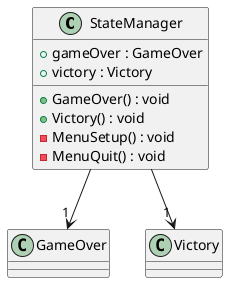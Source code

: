 @startuml
class StateManager {
    + gameOver : GameOver
    + victory : Victory
    + GameOver() : void
    + Victory() : void
    - MenuSetup() : void
    - MenuQuit() : void
}
StateManager --> "1" GameOver
StateManager --> "   1" Victory
@enduml
